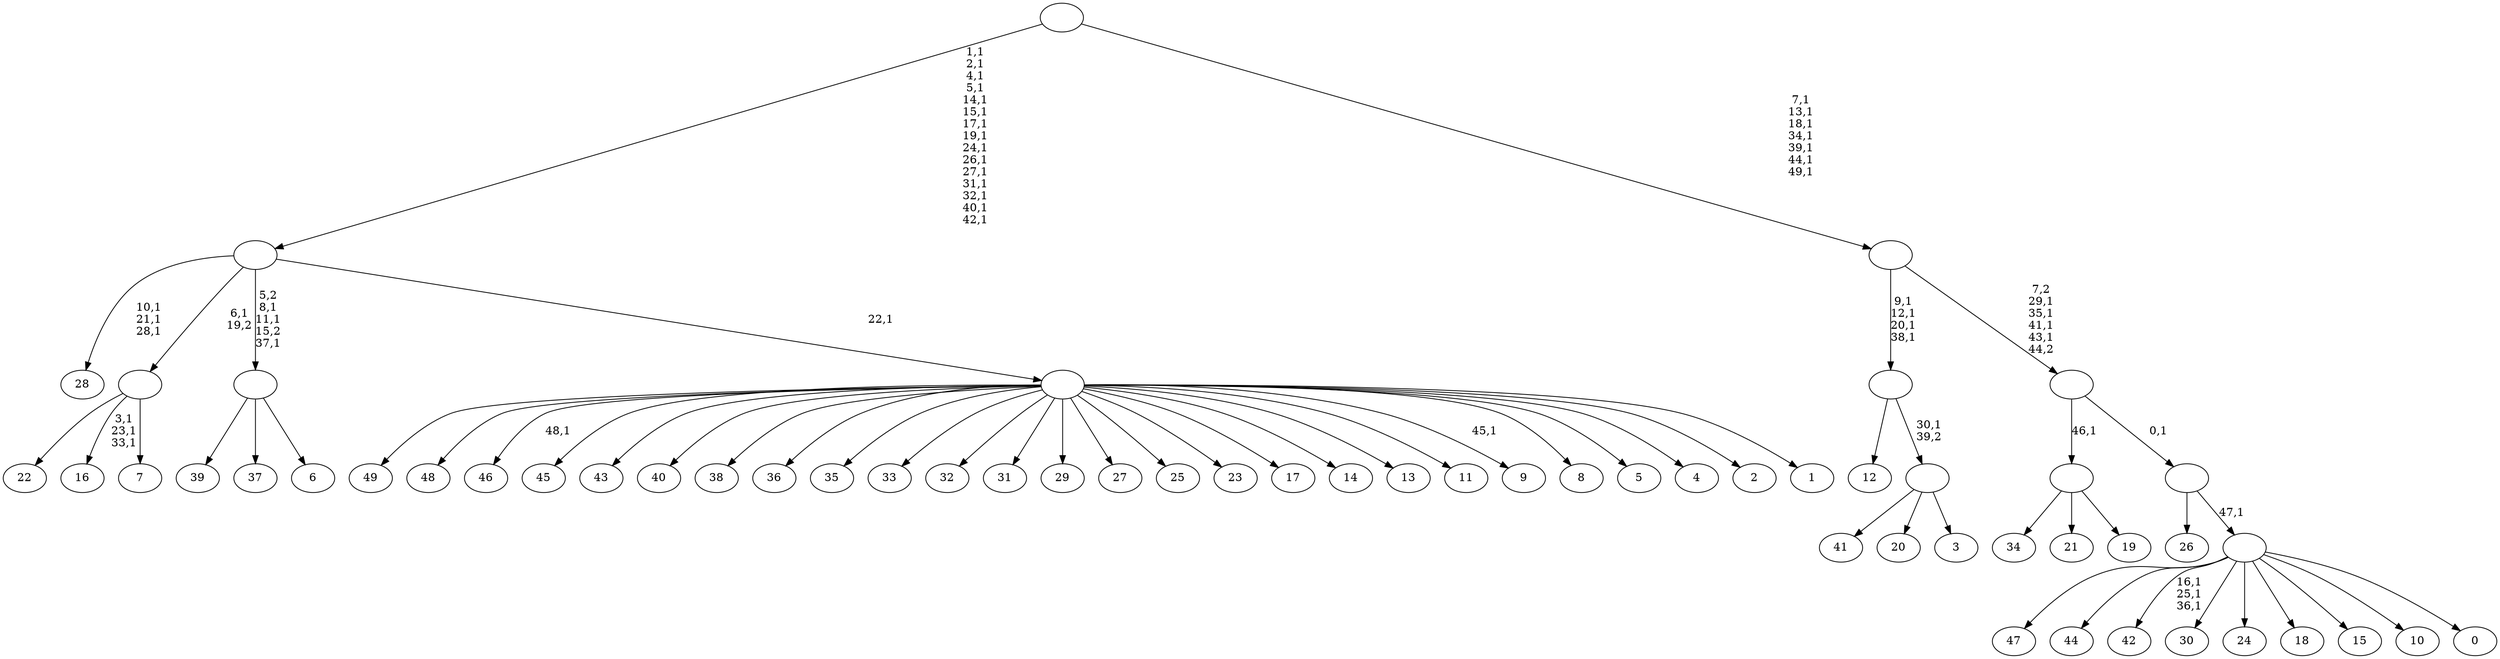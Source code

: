 digraph T {
	100 [label="49"]
	99 [label="48"]
	98 [label="47"]
	97 [label="46"]
	95 [label="45"]
	94 [label="44"]
	93 [label="43"]
	92 [label="42"]
	88 [label="41"]
	87 [label="40"]
	86 [label="39"]
	85 [label="38"]
	84 [label="37"]
	83 [label="36"]
	82 [label="35"]
	81 [label="34"]
	80 [label="33"]
	79 [label="32"]
	78 [label="31"]
	77 [label="30"]
	76 [label="29"]
	75 [label="28"]
	71 [label="27"]
	70 [label="26"]
	69 [label="25"]
	68 [label="24"]
	67 [label="23"]
	66 [label="22"]
	65 [label="21"]
	64 [label="20"]
	63 [label="19"]
	62 [label=""]
	61 [label="18"]
	60 [label="17"]
	59 [label="16"]
	55 [label="15"]
	54 [label="14"]
	53 [label="13"]
	52 [label="12"]
	51 [label="11"]
	50 [label="10"]
	49 [label="9"]
	47 [label="8"]
	46 [label="7"]
	45 [label=""]
	44 [label="6"]
	43 [label=""]
	40 [label="5"]
	39 [label="4"]
	38 [label="3"]
	37 [label=""]
	36 [label=""]
	32 [label="2"]
	31 [label="1"]
	30 [label=""]
	29 [label=""]
	14 [label="0"]
	13 [label=""]
	12 [label=""]
	11 [label=""]
	7 [label=""]
	0 [label=""]
	62 -> 81 [label=""]
	62 -> 65 [label=""]
	62 -> 63 [label=""]
	45 -> 59 [label="3,1\n23,1\n33,1"]
	45 -> 66 [label=""]
	45 -> 46 [label=""]
	43 -> 86 [label=""]
	43 -> 84 [label=""]
	43 -> 44 [label=""]
	37 -> 88 [label=""]
	37 -> 64 [label=""]
	37 -> 38 [label=""]
	36 -> 52 [label=""]
	36 -> 37 [label="30,1\n39,2"]
	30 -> 49 [label="45,1"]
	30 -> 97 [label="48,1"]
	30 -> 100 [label=""]
	30 -> 99 [label=""]
	30 -> 95 [label=""]
	30 -> 93 [label=""]
	30 -> 87 [label=""]
	30 -> 85 [label=""]
	30 -> 83 [label=""]
	30 -> 82 [label=""]
	30 -> 80 [label=""]
	30 -> 79 [label=""]
	30 -> 78 [label=""]
	30 -> 76 [label=""]
	30 -> 71 [label=""]
	30 -> 69 [label=""]
	30 -> 67 [label=""]
	30 -> 60 [label=""]
	30 -> 54 [label=""]
	30 -> 53 [label=""]
	30 -> 51 [label=""]
	30 -> 47 [label=""]
	30 -> 40 [label=""]
	30 -> 39 [label=""]
	30 -> 32 [label=""]
	30 -> 31 [label=""]
	29 -> 43 [label="5,2\n8,1\n11,1\n15,2\n37,1"]
	29 -> 75 [label="10,1\n21,1\n28,1"]
	29 -> 45 [label="6,1\n19,2"]
	29 -> 30 [label="22,1"]
	13 -> 92 [label="16,1\n25,1\n36,1"]
	13 -> 98 [label=""]
	13 -> 94 [label=""]
	13 -> 77 [label=""]
	13 -> 68 [label=""]
	13 -> 61 [label=""]
	13 -> 55 [label=""]
	13 -> 50 [label=""]
	13 -> 14 [label=""]
	12 -> 70 [label=""]
	12 -> 13 [label="47,1"]
	11 -> 62 [label="46,1"]
	11 -> 12 [label="0,1"]
	7 -> 11 [label="7,2\n29,1\n35,1\n41,1\n43,1\n44,2"]
	7 -> 36 [label="9,1\n12,1\n20,1\n38,1"]
	0 -> 7 [label="7,1\n13,1\n18,1\n34,1\n39,1\n44,1\n49,1"]
	0 -> 29 [label="1,1\n2,1\n4,1\n5,1\n14,1\n15,1\n17,1\n19,1\n24,1\n26,1\n27,1\n31,1\n32,1\n40,1\n42,1"]
}
